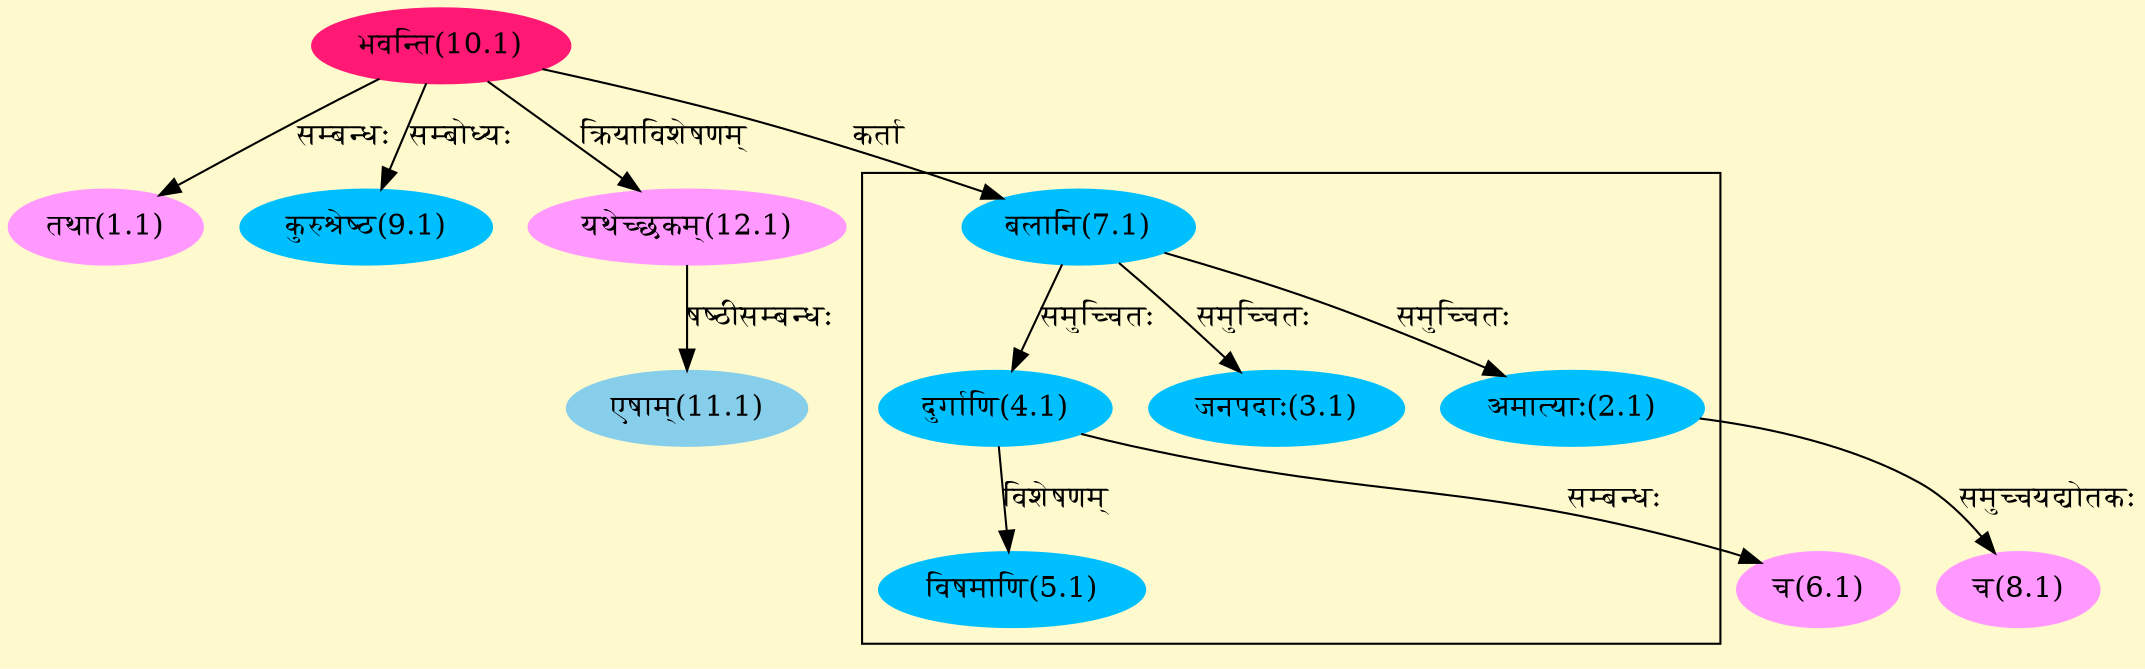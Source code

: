 digraph G{
rankdir=BT;
 compound=true;
 bgcolor="lemonchiffon1";

subgraph cluster_1{
Node2_1 [style=filled, color="#00BFFF" label = "अमात्याः(2.1)"]
Node7_1 [style=filled, color="#00BFFF" label = "बलानि(7.1)"]
Node3_1 [style=filled, color="#00BFFF" label = "जनपदाः(3.1)"]
Node4_1 [style=filled, color="#00BFFF" label = "दुर्गाणि(4.1)"]
Node5_1 [style=filled, color="#00BFFF" label = "विषमाणि(5.1)"]

}
Node1_1 [style=filled, color="#FF99FF" label = "तथा(1.1)"]
Node10_1 [style=filled, color="#FF1975" label = "भवन्ति(10.1)"]
Node6_1 [style=filled, color="#FF99FF" label = "च(6.1)"]
Node4_1 [style=filled, color="#00BFFF" label = "दुर्गाणि(4.1)"]
Node7_1 [style=filled, color="#00BFFF" label = "बलानि(7.1)"]
Node8_1 [style=filled, color="#FF99FF" label = "च(8.1)"]
Node2_1 [style=filled, color="#00BFFF" label = "अमात्याः(2.1)"]
Node9_1 [style=filled, color="#00BFFF" label = "कुरुश्रेष्ठ(9.1)"]
Node [style=filled, color="" label = "()"]
Node11_1 [style=filled, color="#87CEEB" label = "एषाम्(11.1)"]
Node12_1 [style=filled, color="#FF99FF" label = "यथेच्छकम्(12.1)"]
/* Start of Relations section */

Node1_1 -> Node10_1 [  label="सम्बन्धः"  dir="back" ]
Node2_1 -> Node7_1 [  label="समुच्चितः"  dir="back" ]
Node3_1 -> Node7_1 [  label="समुच्चितः"  dir="back" ]
Node4_1 -> Node7_1 [  label="समुच्चितः"  dir="back" ]
Node5_1 -> Node4_1 [  label="विशेषणम्"  dir="back" ]
Node6_1 -> Node4_1 [  label="सम्बन्धः"  dir="back" ]
Node7_1 -> Node10_1 [  label="कर्ता"  dir="back" ]
Node8_1 -> Node2_1 [  label="समुच्चयद्योतकः"  dir="back" ]
Node9_1 -> Node10_1 [  label="सम्बोध्यः"  dir="back" ]
Node11_1 -> Node12_1 [  label="षष्ठीसम्बन्धः"  dir="back" ]
Node12_1 -> Node10_1 [  label="क्रियाविशेषणम्"  dir="back" ]
}
